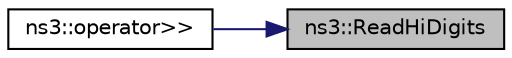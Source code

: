 digraph "ns3::ReadHiDigits"
{
 // LATEX_PDF_SIZE
  edge [fontname="Helvetica",fontsize="10",labelfontname="Helvetica",labelfontsize="10"];
  node [fontname="Helvetica",fontsize="10",shape=record];
  rankdir="RL";
  Node1 [label="ns3::ReadHiDigits",height=0.2,width=0.4,color="black", fillcolor="grey75", style="filled", fontcolor="black",tooltip="Read the integer portion of a number from a string containing just the integral digits (no decimal po..."];
  Node1 -> Node2 [dir="back",color="midnightblue",fontsize="10",style="solid",fontname="Helvetica"];
  Node2 [label="ns3::operator\>\>",height=0.2,width=0.4,color="black", fillcolor="white", style="filled",URL="$group__highprec.html#gabf6ecbf5acccc352c1b1c0835cac66f2",tooltip="Input streamer for int64x64_t."];
}
